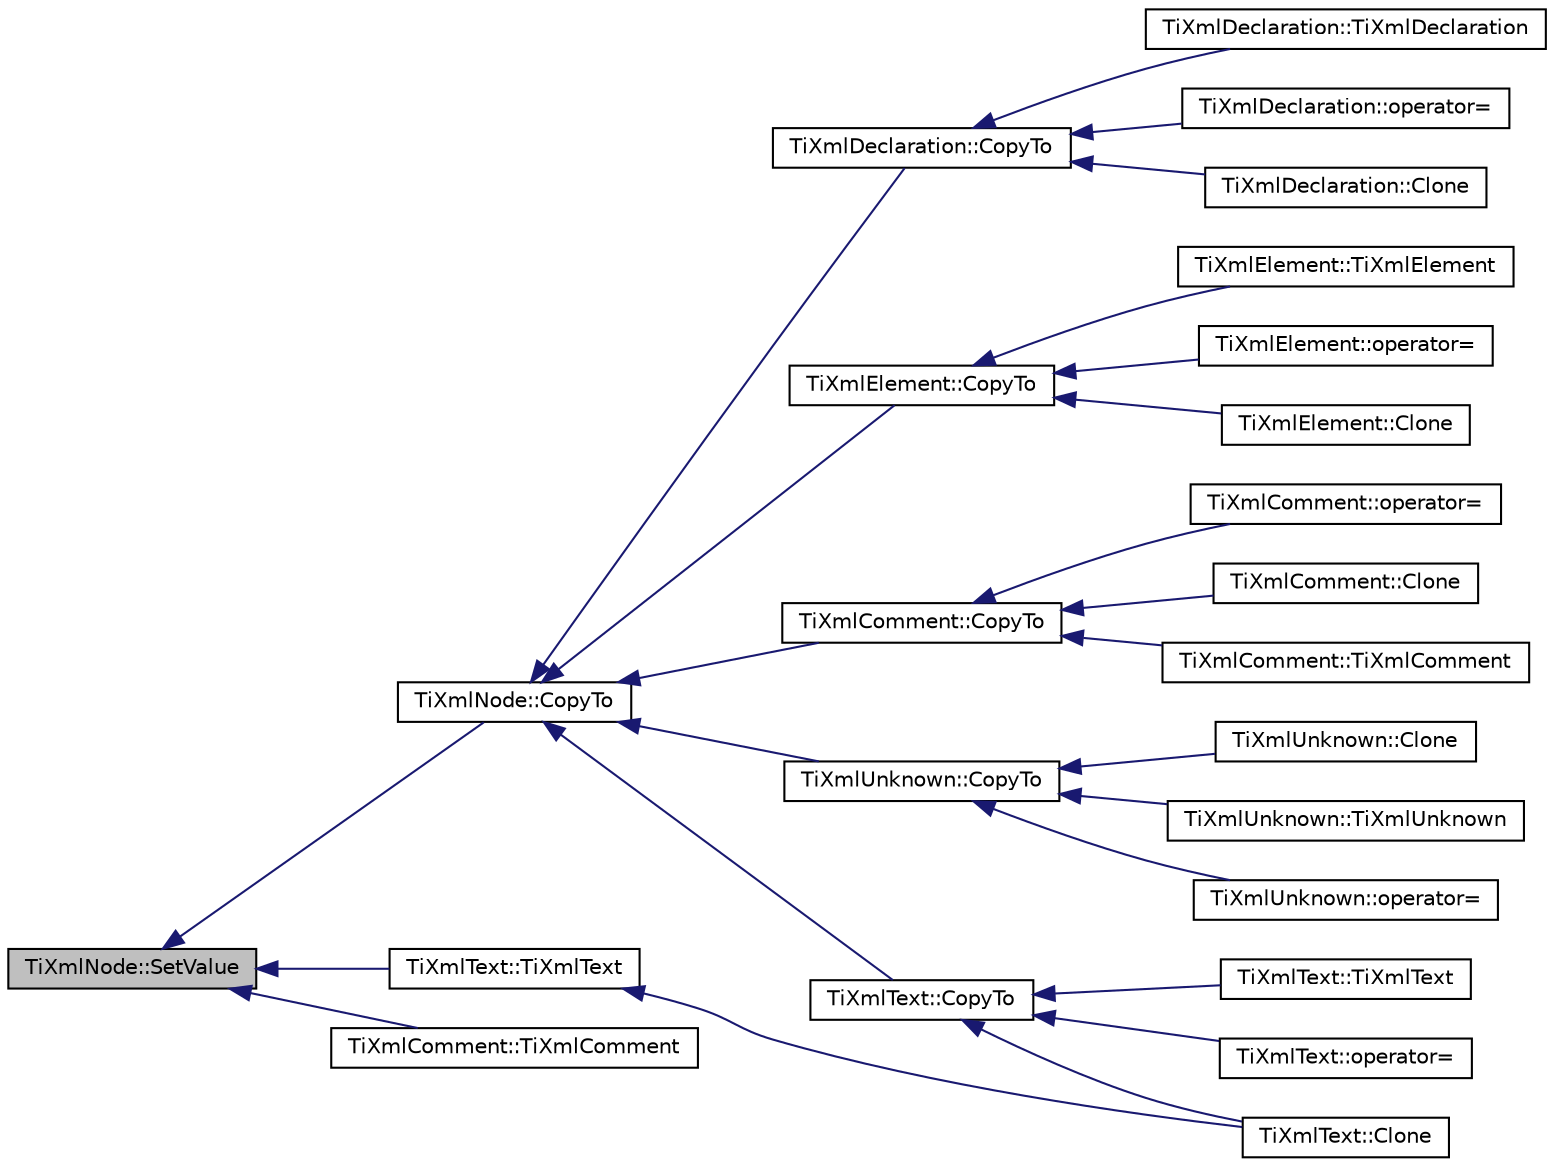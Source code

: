 digraph "TiXmlNode::SetValue"
{
  edge [fontname="Helvetica",fontsize="10",labelfontname="Helvetica",labelfontsize="10"];
  node [fontname="Helvetica",fontsize="10",shape=record];
  rankdir="LR";
  Node1 [label="TiXmlNode::SetValue",height=0.2,width=0.4,color="black", fillcolor="grey75", style="filled" fontcolor="black"];
  Node1 -> Node2 [dir="back",color="midnightblue",fontsize="10",style="solid",fontname="Helvetica"];
  Node2 [label="TiXmlNode::CopyTo",height=0.2,width=0.4,color="black", fillcolor="white", style="filled",URL="$class_ti_xml_node.html#ab6056978923ad8350fb5164af32d8038"];
  Node2 -> Node3 [dir="back",color="midnightblue",fontsize="10",style="solid",fontname="Helvetica"];
  Node3 [label="TiXmlElement::CopyTo",height=0.2,width=0.4,color="black", fillcolor="white", style="filled",URL="$class_ti_xml_element.html#a9e0c1983b840de4134f1f6bf7af00b0f"];
  Node3 -> Node4 [dir="back",color="midnightblue",fontsize="10",style="solid",fontname="Helvetica"];
  Node4 [label="TiXmlElement::TiXmlElement",height=0.2,width=0.4,color="black", fillcolor="white", style="filled",URL="$class_ti_xml_element.html#a1ca4465f3c2eac6a60e641cd7f1d9f7e"];
  Node3 -> Node5 [dir="back",color="midnightblue",fontsize="10",style="solid",fontname="Helvetica"];
  Node5 [label="TiXmlElement::operator=",height=0.2,width=0.4,color="black", fillcolor="white", style="filled",URL="$class_ti_xml_element.html#ad58d300f4cfc0016ffa6861ebb718a0b"];
  Node3 -> Node6 [dir="back",color="midnightblue",fontsize="10",style="solid",fontname="Helvetica"];
  Node6 [label="TiXmlElement::Clone",height=0.2,width=0.4,color="black", fillcolor="white", style="filled",URL="$class_ti_xml_element.html#a13f6df105ebb1e8dc636e75cc883be32",tooltip="Creates a new Element and returns it - the returned element is a copy. "];
  Node2 -> Node7 [dir="back",color="midnightblue",fontsize="10",style="solid",fontname="Helvetica"];
  Node7 [label="TiXmlComment::CopyTo",height=0.2,width=0.4,color="black", fillcolor="white", style="filled",URL="$class_ti_xml_comment.html#a3175b2f27628f4fb7a043897930cd934"];
  Node7 -> Node8 [dir="back",color="midnightblue",fontsize="10",style="solid",fontname="Helvetica"];
  Node8 [label="TiXmlComment::TiXmlComment",height=0.2,width=0.4,color="black", fillcolor="white", style="filled",URL="$class_ti_xml_comment.html#afaec41ac2760ce946ba1590eb5708e50"];
  Node7 -> Node9 [dir="back",color="midnightblue",fontsize="10",style="solid",fontname="Helvetica"];
  Node9 [label="TiXmlComment::operator=",height=0.2,width=0.4,color="black", fillcolor="white", style="filled",URL="$class_ti_xml_comment.html#aeceedc15f8b8f9ca0b6136696339b3ac"];
  Node7 -> Node10 [dir="back",color="midnightblue",fontsize="10",style="solid",fontname="Helvetica"];
  Node10 [label="TiXmlComment::Clone",height=0.2,width=0.4,color="black", fillcolor="white", style="filled",URL="$class_ti_xml_comment.html#a4f6590c9c9a2b63a48972655b78eb853",tooltip="Returns a copy of this Comment. "];
  Node2 -> Node11 [dir="back",color="midnightblue",fontsize="10",style="solid",fontname="Helvetica"];
  Node11 [label="TiXmlText::CopyTo",height=0.2,width=0.4,color="black", fillcolor="white", style="filled",URL="$class_ti_xml_text.html#adcec7d9b6fccfc5777452bb97e6031c1"];
  Node11 -> Node12 [dir="back",color="midnightblue",fontsize="10",style="solid",fontname="Helvetica"];
  Node12 [label="TiXmlText::Clone",height=0.2,width=0.4,color="black", fillcolor="white", style="filled",URL="$class_ti_xml_text.html#adde1869dfb029be50713fbfd8ce4d21f",tooltip="[internal use] Creates a new Element and returns it. "];
  Node11 -> Node13 [dir="back",color="midnightblue",fontsize="10",style="solid",fontname="Helvetica"];
  Node13 [label="TiXmlText::TiXmlText",height=0.2,width=0.4,color="black", fillcolor="white", style="filled",URL="$class_ti_xml_text.html#a8d2cc1b4af2208cbb0171cf20f6815d1"];
  Node11 -> Node14 [dir="back",color="midnightblue",fontsize="10",style="solid",fontname="Helvetica"];
  Node14 [label="TiXmlText::operator=",height=0.2,width=0.4,color="black", fillcolor="white", style="filled",URL="$class_ti_xml_text.html#aed5b13f9c1b804c616fd533882c29f57"];
  Node2 -> Node15 [dir="back",color="midnightblue",fontsize="10",style="solid",fontname="Helvetica"];
  Node15 [label="TiXmlDeclaration::CopyTo",height=0.2,width=0.4,color="black", fillcolor="white", style="filled",URL="$class_ti_xml_declaration.html#a9d08959f935421a593032bd3efb30c38"];
  Node15 -> Node16 [dir="back",color="midnightblue",fontsize="10",style="solid",fontname="Helvetica"];
  Node16 [label="TiXmlDeclaration::TiXmlDeclaration",height=0.2,width=0.4,color="black", fillcolor="white", style="filled",URL="$class_ti_xml_declaration.html#a58ac9042c342f7845c8491da0bb091e8"];
  Node15 -> Node17 [dir="back",color="midnightblue",fontsize="10",style="solid",fontname="Helvetica"];
  Node17 [label="TiXmlDeclaration::operator=",height=0.2,width=0.4,color="black", fillcolor="white", style="filled",URL="$class_ti_xml_declaration.html#a3bc617efe11014ff2b1a9c5727c37a9a"];
  Node15 -> Node18 [dir="back",color="midnightblue",fontsize="10",style="solid",fontname="Helvetica"];
  Node18 [label="TiXmlDeclaration::Clone",height=0.2,width=0.4,color="black", fillcolor="white", style="filled",URL="$class_ti_xml_declaration.html#aff8231266d735943d8a7514a9c9822b9",tooltip="Creates a copy of this Declaration and returns it. "];
  Node2 -> Node19 [dir="back",color="midnightblue",fontsize="10",style="solid",fontname="Helvetica"];
  Node19 [label="TiXmlUnknown::CopyTo",height=0.2,width=0.4,color="black", fillcolor="white", style="filled",URL="$class_ti_xml_unknown.html#a08ca7b225a2bcb604d3c72e199d33408"];
  Node19 -> Node20 [dir="back",color="midnightblue",fontsize="10",style="solid",fontname="Helvetica"];
  Node20 [label="TiXmlUnknown::Clone",height=0.2,width=0.4,color="black", fillcolor="white", style="filled",URL="$class_ti_xml_unknown.html#a675c4b2684af35e4c7649b7fd5ae598d",tooltip="Creates a copy of this Unknown and returns it. "];
  Node19 -> Node21 [dir="back",color="midnightblue",fontsize="10",style="solid",fontname="Helvetica"];
  Node21 [label="TiXmlUnknown::TiXmlUnknown",height=0.2,width=0.4,color="black", fillcolor="white", style="filled",URL="$class_ti_xml_unknown.html#abe798ff4feea31474850c7f0de6bdf5e"];
  Node19 -> Node22 [dir="back",color="midnightblue",fontsize="10",style="solid",fontname="Helvetica"];
  Node22 [label="TiXmlUnknown::operator=",height=0.2,width=0.4,color="black", fillcolor="white", style="filled",URL="$class_ti_xml_unknown.html#a60560b5aacb4bdc8b2b5f02f0a99c5c0"];
  Node1 -> Node23 [dir="back",color="midnightblue",fontsize="10",style="solid",fontname="Helvetica"];
  Node23 [label="TiXmlComment::TiXmlComment",height=0.2,width=0.4,color="black", fillcolor="white", style="filled",URL="$class_ti_xml_comment.html#a37e7802ef17bc03ebe5ae79bf0713d47",tooltip="Construct a comment from text. "];
  Node1 -> Node24 [dir="back",color="midnightblue",fontsize="10",style="solid",fontname="Helvetica"];
  Node24 [label="TiXmlText::TiXmlText",height=0.2,width=0.4,color="black", fillcolor="white", style="filled",URL="$class_ti_xml_text.html#af659e77c6b87d684827f35a8f4895960"];
  Node24 -> Node12 [dir="back",color="midnightblue",fontsize="10",style="solid",fontname="Helvetica"];
}
